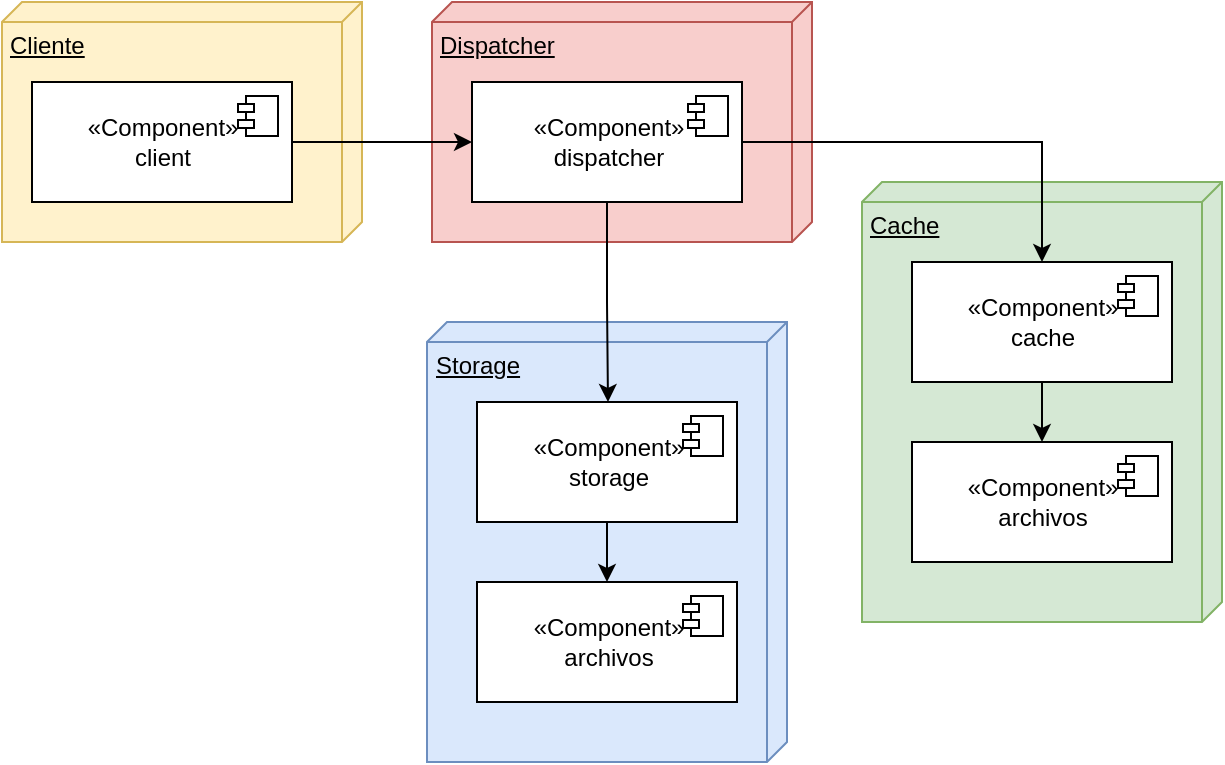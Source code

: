 <mxfile version="14.5.1" type="device" pages="3"><diagram id="8TX4p7atKp1qSiID9qYC" name="despliegue"><mxGraphModel dx="1660" dy="834" grid="1" gridSize="10" guides="1" tooltips="1" connect="1" arrows="1" fold="1" page="1" pageScale="1" pageWidth="850" pageHeight="1100" math="0" shadow="0"><root><mxCell id="XJRISN_2SwiGj17ay7-N-0"/><mxCell id="XJRISN_2SwiGj17ay7-N-1" parent="XJRISN_2SwiGj17ay7-N-0"/><mxCell id="6Hz3GxxloaSMe2XGLkPI-1" value="Cliente" style="verticalAlign=top;align=left;spacingTop=8;spacingLeft=2;spacingRight=12;shape=cube;size=10;direction=south;fontStyle=4;html=1;fillColor=#fff2cc;strokeColor=#d6b656;" parent="XJRISN_2SwiGj17ay7-N-1" vertex="1"><mxGeometry x="100" y="340" width="180" height="120" as="geometry"/></mxCell><mxCell id="6Hz3GxxloaSMe2XGLkPI-0" value="Dispatcher" style="verticalAlign=top;align=left;spacingTop=8;spacingLeft=2;spacingRight=12;shape=cube;size=10;direction=south;fontStyle=4;html=1;fillColor=#f8cecc;strokeColor=#b85450;" parent="XJRISN_2SwiGj17ay7-N-1" vertex="1"><mxGeometry x="315" y="340" width="190" height="120" as="geometry"/></mxCell><mxCell id="V1Ts3zlfwZA3WVrB23fY-16" value="Storage" style="verticalAlign=top;align=left;spacingTop=8;spacingLeft=2;spacingRight=12;shape=cube;size=10;direction=south;fontStyle=4;html=1;fillColor=#dae8fc;strokeColor=#6c8ebf;" parent="XJRISN_2SwiGj17ay7-N-1" vertex="1"><mxGeometry x="312.5" y="500" width="180" height="220" as="geometry"/></mxCell><mxCell id="6Hz3GxxloaSMe2XGLkPI-3" value="Cache" style="verticalAlign=top;align=left;spacingTop=8;spacingLeft=2;spacingRight=12;shape=cube;size=10;direction=south;fontStyle=4;html=1;fillColor=#d5e8d4;strokeColor=#82b366;" parent="XJRISN_2SwiGj17ay7-N-1" vertex="1"><mxGeometry x="530" y="430" width="180" height="220" as="geometry"/></mxCell><mxCell id="V1Ts3zlfwZA3WVrB23fY-4" style="edgeStyle=orthogonalEdgeStyle;rounded=0;orthogonalLoop=1;jettySize=auto;html=1;" parent="XJRISN_2SwiGj17ay7-N-1" source="V1Ts3zlfwZA3WVrB23fY-0" target="V1Ts3zlfwZA3WVrB23fY-5" edge="1"><mxGeometry relative="1" as="geometry"><mxPoint x="640" y="500" as="targetPoint"/><Array as="points"><mxPoint x="620" y="410"/></Array></mxGeometry></mxCell><mxCell id="V1Ts3zlfwZA3WVrB23fY-22" style="edgeStyle=orthogonalEdgeStyle;rounded=0;orthogonalLoop=1;jettySize=auto;html=1;" parent="XJRISN_2SwiGj17ay7-N-1" source="V1Ts3zlfwZA3WVrB23fY-0" target="V1Ts3zlfwZA3WVrB23fY-17" edge="1"><mxGeometry relative="1" as="geometry"><Array as="points"><mxPoint x="403" y="490"/><mxPoint x="403" y="490"/></Array></mxGeometry></mxCell><mxCell id="V1Ts3zlfwZA3WVrB23fY-0" value="«Component»&lt;br&gt;dispatcher" style="html=1;dropTarget=0;" parent="XJRISN_2SwiGj17ay7-N-1" vertex="1"><mxGeometry x="335" y="380" width="135" height="60" as="geometry"/></mxCell><mxCell id="V1Ts3zlfwZA3WVrB23fY-1" value="" style="shape=module;jettyWidth=8;jettyHeight=4;" parent="V1Ts3zlfwZA3WVrB23fY-0" vertex="1"><mxGeometry x="1" width="20" height="20" relative="1" as="geometry"><mxPoint x="-27" y="7" as="offset"/></mxGeometry></mxCell><mxCell id="V1Ts3zlfwZA3WVrB23fY-29" style="edgeStyle=orthogonalEdgeStyle;rounded=0;orthogonalLoop=1;jettySize=auto;html=1;" parent="XJRISN_2SwiGj17ay7-N-1" source="V1Ts3zlfwZA3WVrB23fY-5" target="V1Ts3zlfwZA3WVrB23fY-9" edge="1"><mxGeometry relative="1" as="geometry"><Array as="points"><mxPoint x="620" y="550"/><mxPoint x="620" y="550"/></Array></mxGeometry></mxCell><mxCell id="V1Ts3zlfwZA3WVrB23fY-5" value="«Component»&lt;br&gt;cache" style="html=1;dropTarget=0;" parent="XJRISN_2SwiGj17ay7-N-1" vertex="1"><mxGeometry x="555" y="470" width="130" height="60" as="geometry"/></mxCell><mxCell id="V1Ts3zlfwZA3WVrB23fY-6" value="" style="shape=module;jettyWidth=8;jettyHeight=4;" parent="V1Ts3zlfwZA3WVrB23fY-5" vertex="1"><mxGeometry x="1" width="20" height="20" relative="1" as="geometry"><mxPoint x="-27" y="7" as="offset"/></mxGeometry></mxCell><mxCell id="V1Ts3zlfwZA3WVrB23fY-9" value="«Component»&lt;br&gt;archivos" style="html=1;dropTarget=0;" parent="XJRISN_2SwiGj17ay7-N-1" vertex="1"><mxGeometry x="555" y="560" width="130" height="60" as="geometry"/></mxCell><mxCell id="V1Ts3zlfwZA3WVrB23fY-10" value="" style="shape=module;jettyWidth=8;jettyHeight=4;" parent="V1Ts3zlfwZA3WVrB23fY-9" vertex="1"><mxGeometry x="1" width="20" height="20" relative="1" as="geometry"><mxPoint x="-27" y="7" as="offset"/></mxGeometry></mxCell><mxCell id="V1Ts3zlfwZA3WVrB23fY-30" style="edgeStyle=orthogonalEdgeStyle;rounded=0;orthogonalLoop=1;jettySize=auto;html=1;" parent="XJRISN_2SwiGj17ay7-N-1" source="V1Ts3zlfwZA3WVrB23fY-17" target="V1Ts3zlfwZA3WVrB23fY-19" edge="1"><mxGeometry relative="1" as="geometry"><Array as="points"><mxPoint x="402.5" y="610"/><mxPoint x="402.5" y="610"/></Array></mxGeometry></mxCell><mxCell id="V1Ts3zlfwZA3WVrB23fY-17" value="«Component»&lt;br&gt;storage" style="html=1;dropTarget=0;" parent="XJRISN_2SwiGj17ay7-N-1" vertex="1"><mxGeometry x="337.5" y="540" width="130" height="60" as="geometry"/></mxCell><mxCell id="V1Ts3zlfwZA3WVrB23fY-18" value="" style="shape=module;jettyWidth=8;jettyHeight=4;" parent="V1Ts3zlfwZA3WVrB23fY-17" vertex="1"><mxGeometry x="1" width="20" height="20" relative="1" as="geometry"><mxPoint x="-27" y="7" as="offset"/></mxGeometry></mxCell><mxCell id="V1Ts3zlfwZA3WVrB23fY-19" value="«Component»&lt;br&gt;archivos" style="html=1;dropTarget=0;" parent="XJRISN_2SwiGj17ay7-N-1" vertex="1"><mxGeometry x="337.5" y="630" width="130" height="60" as="geometry"/></mxCell><mxCell id="V1Ts3zlfwZA3WVrB23fY-20" value="" style="shape=module;jettyWidth=8;jettyHeight=4;" parent="V1Ts3zlfwZA3WVrB23fY-19" vertex="1"><mxGeometry x="1" width="20" height="20" relative="1" as="geometry"><mxPoint x="-27" y="7" as="offset"/></mxGeometry></mxCell><mxCell id="V1Ts3zlfwZA3WVrB23fY-27" style="edgeStyle=orthogonalEdgeStyle;rounded=0;orthogonalLoop=1;jettySize=auto;html=1;" parent="XJRISN_2SwiGj17ay7-N-1" source="V1Ts3zlfwZA3WVrB23fY-25" target="V1Ts3zlfwZA3WVrB23fY-0" edge="1"><mxGeometry relative="1" as="geometry"><Array as="points"><mxPoint x="310" y="410"/><mxPoint x="310" y="410"/></Array></mxGeometry></mxCell><mxCell id="V1Ts3zlfwZA3WVrB23fY-25" value="«Component»&lt;br&gt;client" style="html=1;dropTarget=0;" parent="XJRISN_2SwiGj17ay7-N-1" vertex="1"><mxGeometry x="115" y="380" width="130" height="60" as="geometry"/></mxCell><mxCell id="V1Ts3zlfwZA3WVrB23fY-26" value="" style="shape=module;jettyWidth=8;jettyHeight=4;" parent="V1Ts3zlfwZA3WVrB23fY-25" vertex="1"><mxGeometry x="1" width="20" height="20" relative="1" as="geometry"><mxPoint x="-27" y="7" as="offset"/></mxGeometry></mxCell></root></mxGraphModel></diagram><diagram id="C5RBs43oDa-KdzZeNtuy" name="clases "><mxGraphModel dx="1660" dy="2003" grid="1" gridSize="10" guides="1" tooltips="1" connect="1" arrows="1" fold="1" page="1" pageScale="1" pageWidth="827" pageHeight="1169" math="0" shadow="0"><root><mxCell id="WIyWlLk6GJQsqaUBKTNV-0"/><mxCell id="WIyWlLk6GJQsqaUBKTNV-1" parent="WIyWlLk6GJQsqaUBKTNV-0"/><mxCell id="9_9GQkjDegEvH9VTMbqd-5" style="edgeStyle=orthogonalEdgeStyle;rounded=0;orthogonalLoop=1;jettySize=auto;html=1;" parent="WIyWlLk6GJQsqaUBKTNV-1" source="vIc7xj4rk2cnjZC17Q60-1" target="OVAOzkoWuikx6KJuzb7N-18" edge="1"><mxGeometry relative="1" as="geometry"><mxPoint x="220.034" y="250" as="targetPoint"/><Array as="points"/></mxGeometry></mxCell><mxCell id="OVAOzkoWuikx6KJuzb7N-24" value="*" style="edgeLabel;html=1;align=center;verticalAlign=middle;resizable=0;points=[];" parent="9_9GQkjDegEvH9VTMbqd-5" vertex="1" connectable="0"><mxGeometry x="0.689" y="1" relative="1" as="geometry"><mxPoint x="-1" y="-7.37" as="offset"/></mxGeometry></mxCell><mxCell id="vIc7xj4rk2cnjZC17Q60-1" value="Dispatcher" style="swimlane;fontStyle=1;align=center;verticalAlign=top;childLayout=stackLayout;horizontal=1;startSize=26;horizontalStack=0;resizeParent=1;resizeParentMax=0;resizeLast=0;collapsible=1;marginBottom=0;" parent="WIyWlLk6GJQsqaUBKTNV-1" vertex="1"><mxGeometry x="130" y="17" width="210" height="112" as="geometry"/></mxCell><mxCell id="vIc7xj4rk2cnjZC17Q60-2" value="+ field: type" style="text;strokeColor=none;fillColor=none;align=left;verticalAlign=top;spacingLeft=4;spacingRight=4;overflow=hidden;rotatable=0;points=[[0,0.5],[1,0.5]];portConstraint=eastwest;" parent="vIc7xj4rk2cnjZC17Q60-1" vertex="1"><mxGeometry y="26" width="210" height="26" as="geometry"/></mxCell><mxCell id="vIc7xj4rk2cnjZC17Q60-3" value="" style="line;strokeWidth=1;fillColor=none;align=left;verticalAlign=middle;spacingTop=-1;spacingLeft=3;spacingRight=3;rotatable=0;labelPosition=right;points=[];portConstraint=eastwest;" parent="vIc7xj4rk2cnjZC17Q60-1" vertex="1"><mxGeometry y="52" width="210" height="8" as="geometry"/></mxCell><mxCell id="vIc7xj4rk2cnjZC17Q60-4" value="+ proveerRecurso(identificador): File" style="text;strokeColor=none;fillColor=none;align=left;verticalAlign=top;spacingLeft=4;spacingRight=4;overflow=hidden;rotatable=0;points=[[0,0.5],[1,0.5]];portConstraint=eastwest;" parent="vIc7xj4rk2cnjZC17Q60-1" vertex="1"><mxGeometry y="60" width="210" height="26" as="geometry"/></mxCell><mxCell id="OVAOzkoWuikx6KJuzb7N-2" value="+ redirigirRecurso(identificador): void" style="text;strokeColor=none;fillColor=none;align=left;verticalAlign=top;spacingLeft=4;spacingRight=4;overflow=hidden;rotatable=0;points=[[0,0.5],[1,0.5]];portConstraint=eastwest;" parent="vIc7xj4rk2cnjZC17Q60-1" vertex="1"><mxGeometry y="86" width="210" height="26" as="geometry"/></mxCell><mxCell id="o_60wNgHZYVa5s2dWqQU-10" style="edgeStyle=orthogonalEdgeStyle;rounded=0;orthogonalLoop=1;jettySize=auto;html=1;endArrow=blockThin;endFill=0;" parent="WIyWlLk6GJQsqaUBKTNV-1" source="o_60wNgHZYVa5s2dWqQU-6" target="HFZlMN7AqjBjPOlfmaqc-11" edge="1"><mxGeometry relative="1" as="geometry"><Array as="points"><mxPoint x="850" y="310"/><mxPoint x="850" y="310"/></Array></mxGeometry></mxCell><mxCell id="OVAOzkoWuikx6KJuzb7N-17" style="edgeStyle=orthogonalEdgeStyle;rounded=0;orthogonalLoop=1;jettySize=auto;html=1;startArrow=none;startFill=0;endArrow=classic;endFill=1;" parent="WIyWlLk6GJQsqaUBKTNV-1" source="o_60wNgHZYVa5s2dWqQU-6" target="OVAOzkoWuikx6KJuzb7N-10" edge="1"><mxGeometry relative="1" as="geometry"/></mxCell><mxCell id="OVAOzkoWuikx6KJuzb7N-26" value="*" style="edgeLabel;html=1;align=center;verticalAlign=middle;resizable=0;points=[];" parent="OVAOzkoWuikx6KJuzb7N-17" vertex="1" connectable="0"><mxGeometry x="0.152" y="-1" relative="1" as="geometry"><mxPoint as="offset"/></mxGeometry></mxCell><mxCell id="o_60wNgHZYVa5s2dWqQU-6" value="Cache" style="swimlane;fontStyle=1;align=center;verticalAlign=top;childLayout=stackLayout;horizontal=1;startSize=26;horizontalStack=0;resizeParent=1;resizeParentMax=0;resizeLast=0;collapsible=1;marginBottom=0;" parent="WIyWlLk6GJQsqaUBKTNV-1" vertex="1"><mxGeometry x="840" y="330" width="210" height="86" as="geometry"/></mxCell><mxCell id="o_60wNgHZYVa5s2dWqQU-7" value="+ field: type" style="text;strokeColor=none;fillColor=none;align=left;verticalAlign=top;spacingLeft=4;spacingRight=4;overflow=hidden;rotatable=0;points=[[0,0.5],[1,0.5]];portConstraint=eastwest;" parent="o_60wNgHZYVa5s2dWqQU-6" vertex="1"><mxGeometry y="26" width="210" height="26" as="geometry"/></mxCell><mxCell id="o_60wNgHZYVa5s2dWqQU-8" value="" style="line;strokeWidth=1;fillColor=none;align=left;verticalAlign=middle;spacingTop=-1;spacingLeft=3;spacingRight=3;rotatable=0;labelPosition=right;points=[];portConstraint=eastwest;" parent="o_60wNgHZYVa5s2dWqQU-6" vertex="1"><mxGeometry y="52" width="210" height="8" as="geometry"/></mxCell><mxCell id="o_60wNgHZYVa5s2dWqQU-9" value="+ proveerRecurso(identificador): File" style="text;strokeColor=none;fillColor=none;align=left;verticalAlign=top;spacingLeft=4;spacingRight=4;overflow=hidden;rotatable=0;points=[[0,0.5],[1,0.5]];portConstraint=eastwest;" parent="o_60wNgHZYVa5s2dWqQU-6" vertex="1"><mxGeometry y="60" width="210" height="26" as="geometry"/></mxCell><mxCell id="HFZlMN7AqjBjPOlfmaqc-4" style="edgeStyle=orthogonalEdgeStyle;rounded=0;orthogonalLoop=1;jettySize=auto;html=1;startArrow=none;startFill=0;endArrow=blockThin;endFill=0;" parent="WIyWlLk6GJQsqaUBKTNV-1" source="HFZlMN7AqjBjPOlfmaqc-0" target="HFZlMN7AqjBjPOlfmaqc-11" edge="1"><mxGeometry relative="1" as="geometry"><Array as="points"><mxPoint x="790" y="310"/><mxPoint x="790" y="310"/></Array></mxGeometry></mxCell><mxCell id="OVAOzkoWuikx6KJuzb7N-16" style="edgeStyle=orthogonalEdgeStyle;rounded=0;orthogonalLoop=1;jettySize=auto;html=1;startArrow=none;startFill=0;endArrow=classic;endFill=1;" parent="WIyWlLk6GJQsqaUBKTNV-1" source="HFZlMN7AqjBjPOlfmaqc-0" target="OVAOzkoWuikx6KJuzb7N-4" edge="1"><mxGeometry relative="1" as="geometry"/></mxCell><mxCell id="OVAOzkoWuikx6KJuzb7N-25" value="*" style="edgeLabel;html=1;align=center;verticalAlign=middle;resizable=0;points=[];" parent="OVAOzkoWuikx6KJuzb7N-16" vertex="1" connectable="0"><mxGeometry x="0.269" relative="1" as="geometry"><mxPoint as="offset"/></mxGeometry></mxCell><mxCell id="HFZlMN7AqjBjPOlfmaqc-0" value="Permanente" style="swimlane;fontStyle=1;align=center;verticalAlign=top;childLayout=stackLayout;horizontal=1;startSize=26;horizontalStack=0;resizeParent=1;resizeParentMax=0;resizeLast=0;collapsible=1;marginBottom=0;" parent="WIyWlLk6GJQsqaUBKTNV-1" vertex="1"><mxGeometry x="590" y="330" width="210" height="86" as="geometry"/></mxCell><mxCell id="HFZlMN7AqjBjPOlfmaqc-1" value="+ field: type" style="text;strokeColor=none;fillColor=none;align=left;verticalAlign=top;spacingLeft=4;spacingRight=4;overflow=hidden;rotatable=0;points=[[0,0.5],[1,0.5]];portConstraint=eastwest;" parent="HFZlMN7AqjBjPOlfmaqc-0" vertex="1"><mxGeometry y="26" width="210" height="26" as="geometry"/></mxCell><mxCell id="HFZlMN7AqjBjPOlfmaqc-2" value="" style="line;strokeWidth=1;fillColor=none;align=left;verticalAlign=middle;spacingTop=-1;spacingLeft=3;spacingRight=3;rotatable=0;labelPosition=right;points=[];portConstraint=eastwest;" parent="HFZlMN7AqjBjPOlfmaqc-0" vertex="1"><mxGeometry y="52" width="210" height="8" as="geometry"/></mxCell><mxCell id="HFZlMN7AqjBjPOlfmaqc-5" value="+ proveerRecurso(identificador): File" style="text;strokeColor=none;fillColor=none;align=left;verticalAlign=top;spacingLeft=4;spacingRight=4;overflow=hidden;rotatable=0;points=[[0,0.5],[1,0.5]];portConstraint=eastwest;" parent="HFZlMN7AqjBjPOlfmaqc-0" vertex="1"><mxGeometry y="60" width="210" height="26" as="geometry"/></mxCell><mxCell id="HFZlMN7AqjBjPOlfmaqc-6" value="ReceptorComunicacion" style="swimlane;fontStyle=1;align=center;verticalAlign=top;childLayout=stackLayout;horizontal=1;startSize=26;horizontalStack=0;resizeParent=1;resizeParentMax=0;resizeLast=0;collapsible=1;marginBottom=0;" parent="WIyWlLk6GJQsqaUBKTNV-1" vertex="1"><mxGeometry x="710" y="30" width="210" height="86" as="geometry"/></mxCell><mxCell id="HFZlMN7AqjBjPOlfmaqc-7" value="+ conexion: ip?" style="text;strokeColor=none;fillColor=none;align=left;verticalAlign=top;spacingLeft=4;spacingRight=4;overflow=hidden;rotatable=0;points=[[0,0.5],[1,0.5]];portConstraint=eastwest;" parent="HFZlMN7AqjBjPOlfmaqc-6" vertex="1"><mxGeometry y="26" width="210" height="26" as="geometry"/></mxCell><mxCell id="HFZlMN7AqjBjPOlfmaqc-9" value="" style="line;strokeWidth=1;fillColor=none;align=left;verticalAlign=middle;spacingTop=-1;spacingLeft=3;spacingRight=3;rotatable=0;labelPosition=right;points=[];portConstraint=eastwest;" parent="HFZlMN7AqjBjPOlfmaqc-6" vertex="1"><mxGeometry y="52" width="210" height="8" as="geometry"/></mxCell><mxCell id="HFZlMN7AqjBjPOlfmaqc-10" value="+ pedirRecurso(identificador): File" style="text;strokeColor=none;fillColor=none;align=left;verticalAlign=top;spacingLeft=4;spacingRight=4;overflow=hidden;rotatable=0;points=[[0,0.5],[1,0.5]];portConstraint=eastwest;" parent="HFZlMN7AqjBjPOlfmaqc-6" vertex="1"><mxGeometry y="60" width="210" height="26" as="geometry"/></mxCell><mxCell id="HFZlMN7AqjBjPOlfmaqc-16" style="edgeStyle=orthogonalEdgeStyle;rounded=0;orthogonalLoop=1;jettySize=auto;html=1;" parent="WIyWlLk6GJQsqaUBKTNV-1" source="HFZlMN7AqjBjPOlfmaqc-11" target="HFZlMN7AqjBjPOlfmaqc-6" edge="1"><mxGeometry relative="1" as="geometry"><Array as="points"><mxPoint x="817" y="170"/><mxPoint x="817" y="170"/></Array></mxGeometry></mxCell><mxCell id="HFZlMN7AqjBjPOlfmaqc-11" value="Almacenamiento" style="swimlane;fontStyle=1;align=center;verticalAlign=top;childLayout=stackLayout;horizontal=1;startSize=26;horizontalStack=0;resizeParent=1;resizeParentMax=0;resizeLast=0;collapsible=1;marginBottom=0;" parent="WIyWlLk6GJQsqaUBKTNV-1" vertex="1"><mxGeometry x="710" y="180" width="210" height="86" as="geometry"/></mxCell><mxCell id="HFZlMN7AqjBjPOlfmaqc-12" value="+ ubicacion: type" style="text;strokeColor=none;fillColor=none;align=left;verticalAlign=top;spacingLeft=4;spacingRight=4;overflow=hidden;rotatable=0;points=[[0,0.5],[1,0.5]];portConstraint=eastwest;" parent="HFZlMN7AqjBjPOlfmaqc-11" vertex="1"><mxGeometry y="26" width="210" height="26" as="geometry"/></mxCell><mxCell id="HFZlMN7AqjBjPOlfmaqc-13" value="" style="line;strokeWidth=1;fillColor=none;align=left;verticalAlign=middle;spacingTop=-1;spacingLeft=3;spacingRight=3;rotatable=0;labelPosition=right;points=[];portConstraint=eastwest;" parent="HFZlMN7AqjBjPOlfmaqc-11" vertex="1"><mxGeometry y="52" width="210" height="8" as="geometry"/></mxCell><mxCell id="HFZlMN7AqjBjPOlfmaqc-14" value="+ proveerRecurso(identificador): File" style="text;strokeColor=none;fillColor=none;align=left;verticalAlign=top;spacingLeft=4;spacingRight=4;overflow=hidden;rotatable=0;points=[[0,0.5],[1,0.5]];portConstraint=eastwest;" parent="HFZlMN7AqjBjPOlfmaqc-11" vertex="1"><mxGeometry y="60" width="210" height="26" as="geometry"/></mxCell><mxCell id="OVAOzkoWuikx6KJuzb7N-4" value="Dato" style="swimlane;fontStyle=1;align=center;verticalAlign=top;childLayout=stackLayout;horizontal=1;startSize=26;horizontalStack=0;resizeParent=1;resizeParentMax=0;resizeLast=0;collapsible=1;marginBottom=0;" parent="WIyWlLk6GJQsqaUBKTNV-1" vertex="1"><mxGeometry x="590" y="460" width="210" height="78" as="geometry"/></mxCell><mxCell id="OVAOzkoWuikx6KJuzb7N-5" value="+ id: number" style="text;strokeColor=none;fillColor=none;align=left;verticalAlign=top;spacingLeft=4;spacingRight=4;overflow=hidden;rotatable=0;points=[[0,0.5],[1,0.5]];portConstraint=eastwest;" parent="OVAOzkoWuikx6KJuzb7N-4" vertex="1"><mxGeometry y="26" width="210" height="26" as="geometry"/></mxCell><mxCell id="OVAOzkoWuikx6KJuzb7N-8" value="+ archivo: File" style="text;strokeColor=none;fillColor=none;align=left;verticalAlign=top;spacingLeft=4;spacingRight=4;overflow=hidden;rotatable=0;points=[[0,0.5],[1,0.5]];portConstraint=eastwest;" parent="OVAOzkoWuikx6KJuzb7N-4" vertex="1"><mxGeometry y="52" width="210" height="26" as="geometry"/></mxCell><mxCell id="OVAOzkoWuikx6KJuzb7N-10" value="Temp" style="swimlane;fontStyle=1;align=center;verticalAlign=top;childLayout=stackLayout;horizontal=1;startSize=26;horizontalStack=0;resizeParent=1;resizeParentMax=0;resizeLast=0;collapsible=1;marginBottom=0;" parent="WIyWlLk6GJQsqaUBKTNV-1" vertex="1"><mxGeometry x="840" y="460" width="210" height="104" as="geometry"/></mxCell><mxCell id="OVAOzkoWuikx6KJuzb7N-11" value="+ id: number" style="text;strokeColor=none;fillColor=none;align=left;verticalAlign=top;spacingLeft=4;spacingRight=4;overflow=hidden;rotatable=0;points=[[0,0.5],[1,0.5]];portConstraint=eastwest;" parent="OVAOzkoWuikx6KJuzb7N-10" vertex="1"><mxGeometry y="26" width="210" height="26" as="geometry"/></mxCell><mxCell id="OVAOzkoWuikx6KJuzb7N-12" value="+ archivo: File" style="text;strokeColor=none;fillColor=none;align=left;verticalAlign=top;spacingLeft=4;spacingRight=4;overflow=hidden;rotatable=0;points=[[0,0.5],[1,0.5]];portConstraint=eastwest;" parent="OVAOzkoWuikx6KJuzb7N-10" vertex="1"><mxGeometry y="52" width="210" height="26" as="geometry"/></mxCell><mxCell id="OVAOzkoWuikx6KJuzb7N-15" value="+ ttl: number" style="text;strokeColor=none;fillColor=none;align=left;verticalAlign=top;spacingLeft=4;spacingRight=4;overflow=hidden;rotatable=0;points=[[0,0.5],[1,0.5]];portConstraint=eastwest;" parent="OVAOzkoWuikx6KJuzb7N-10" vertex="1"><mxGeometry y="78" width="210" height="26" as="geometry"/></mxCell><mxCell id="OVAOzkoWuikx6KJuzb7N-18" value="Recurso" style="swimlane;fontStyle=1;align=center;verticalAlign=top;childLayout=stackLayout;horizontal=1;startSize=26;horizontalStack=0;resizeParent=1;resizeParentMax=0;resizeLast=0;collapsible=1;marginBottom=0;" parent="WIyWlLk6GJQsqaUBKTNV-1" vertex="1"><mxGeometry x="150" y="210" width="170" height="78" as="geometry"/></mxCell><mxCell id="OVAOzkoWuikx6KJuzb7N-19" value="+ id: number" style="text;strokeColor=none;fillColor=none;align=left;verticalAlign=top;spacingLeft=4;spacingRight=4;overflow=hidden;rotatable=0;points=[[0,0.5],[1,0.5]];portConstraint=eastwest;" parent="OVAOzkoWuikx6KJuzb7N-18" vertex="1"><mxGeometry y="26" width="170" height="26" as="geometry"/></mxCell><mxCell id="OVAOzkoWuikx6KJuzb7N-22" value="+ ubicacion: list&lt;ip, distancia&gt;" style="text;strokeColor=none;fillColor=none;align=left;verticalAlign=top;spacingLeft=4;spacingRight=4;overflow=hidden;rotatable=0;points=[[0,0.5],[1,0.5]];portConstraint=eastwest;" parent="OVAOzkoWuikx6KJuzb7N-18" vertex="1"><mxGeometry y="52" width="170" height="26" as="geometry"/></mxCell><mxCell id="NzYJQVOd-6RYwi5HzM_K-5" style="edgeStyle=orthogonalEdgeStyle;rounded=0;orthogonalLoop=1;jettySize=auto;html=1;" edge="1" parent="WIyWlLk6GJQsqaUBKTNV-1" source="NzYJQVOd-6RYwi5HzM_K-0" target="vIc7xj4rk2cnjZC17Q60-1"><mxGeometry relative="1" as="geometry"/></mxCell><mxCell id="NzYJQVOd-6RYwi5HzM_K-6" style="edgeStyle=orthogonalEdgeStyle;rounded=0;orthogonalLoop=1;jettySize=auto;html=1;" edge="1" parent="WIyWlLk6GJQsqaUBKTNV-1" source="NzYJQVOd-6RYwi5HzM_K-0" target="HFZlMN7AqjBjPOlfmaqc-6"><mxGeometry relative="1" as="geometry"/></mxCell><mxCell id="NzYJQVOd-6RYwi5HzM_K-0" value="Cliente" style="swimlane;fontStyle=1;align=center;verticalAlign=top;childLayout=stackLayout;horizontal=1;startSize=26;horizontalStack=0;resizeParent=1;resizeParentMax=0;resizeLast=0;collapsible=1;marginBottom=0;" vertex="1" parent="WIyWlLk6GJQsqaUBKTNV-1"><mxGeometry x="408" y="-230" width="210" height="112" as="geometry"/></mxCell><mxCell id="NzYJQVOd-6RYwi5HzM_K-1" value="+ field: type" style="text;strokeColor=none;fillColor=none;align=left;verticalAlign=top;spacingLeft=4;spacingRight=4;overflow=hidden;rotatable=0;points=[[0,0.5],[1,0.5]];portConstraint=eastwest;" vertex="1" parent="NzYJQVOd-6RYwi5HzM_K-0"><mxGeometry y="26" width="210" height="26" as="geometry"/></mxCell><mxCell id="NzYJQVOd-6RYwi5HzM_K-2" value="" style="line;strokeWidth=1;fillColor=none;align=left;verticalAlign=middle;spacingTop=-1;spacingLeft=3;spacingRight=3;rotatable=0;labelPosition=right;points=[];portConstraint=eastwest;" vertex="1" parent="NzYJQVOd-6RYwi5HzM_K-0"><mxGeometry y="52" width="210" height="8" as="geometry"/></mxCell><mxCell id="NzYJQVOd-6RYwi5HzM_K-3" value="+ proveerRecurso(identificador): File" style="text;strokeColor=none;fillColor=none;align=left;verticalAlign=top;spacingLeft=4;spacingRight=4;overflow=hidden;rotatable=0;points=[[0,0.5],[1,0.5]];portConstraint=eastwest;" vertex="1" parent="NzYJQVOd-6RYwi5HzM_K-0"><mxGeometry y="60" width="210" height="26" as="geometry"/></mxCell><mxCell id="NzYJQVOd-6RYwi5HzM_K-4" value="+ redirigirRecurso(identificador): void" style="text;strokeColor=none;fillColor=none;align=left;verticalAlign=top;spacingLeft=4;spacingRight=4;overflow=hidden;rotatable=0;points=[[0,0.5],[1,0.5]];portConstraint=eastwest;" vertex="1" parent="NzYJQVOd-6RYwi5HzM_K-0"><mxGeometry y="86" width="210" height="26" as="geometry"/></mxCell></root></mxGraphModel></diagram><diagram id="6oCYvW3dxXnXXJaW4Dru" name="comunicacion"><mxGraphModel dx="1660" dy="1934" grid="1" gridSize="10" guides="1" tooltips="1" connect="1" arrows="1" fold="1" page="1" pageScale="1" pageWidth="850" pageHeight="1100" math="0" shadow="0"><root><mxCell id="QIIFPiGj145j92qiSm_z-0"/><mxCell id="QIIFPiGj145j92qiSm_z-1" parent="QIIFPiGj145j92qiSm_z-0"/><mxCell id="QIIFPiGj145j92qiSm_z-20" style="edgeStyle=orthogonalEdgeStyle;rounded=0;orthogonalLoop=1;jettySize=auto;html=1;entryX=0.5;entryY=1;entryDx=0;entryDy=0;" parent="QIIFPiGj145j92qiSm_z-1" source="QIIFPiGj145j92qiSm_z-11" target="QIIFPiGj145j92qiSm_z-16" edge="1"><mxGeometry relative="1" as="geometry"><Array as="points"><mxPoint x="615" y="360"/><mxPoint x="175" y="360"/></Array></mxGeometry></mxCell><mxCell id="QIIFPiGj145j92qiSm_z-21" value="File" style="edgeLabel;html=1;align=center;verticalAlign=middle;resizable=0;points=[];" parent="QIIFPiGj145j92qiSm_z-20" vertex="1" connectable="0"><mxGeometry x="-0.048" relative="1" as="geometry"><mxPoint as="offset"/></mxGeometry></mxCell><mxCell id="QIIFPiGj145j92qiSm_z-11" value="«Component»&lt;br&gt;cache/storage" style="html=1;dropTarget=0;" parent="QIIFPiGj145j92qiSm_z-1" vertex="1"><mxGeometry x="550" y="270" width="130" height="60" as="geometry"/></mxCell><mxCell id="QIIFPiGj145j92qiSm_z-12" value="" style="shape=module;jettyWidth=8;jettyHeight=4;" parent="QIIFPiGj145j92qiSm_z-11" vertex="1"><mxGeometry x="1" width="20" height="20" relative="1" as="geometry"><mxPoint x="-27" y="7" as="offset"/></mxGeometry></mxCell><mxCell id="QIIFPiGj145j92qiSm_z-18" style="edgeStyle=orthogonalEdgeStyle;rounded=0;orthogonalLoop=1;jettySize=auto;html=1;" parent="QIIFPiGj145j92qiSm_z-1" source="QIIFPiGj145j92qiSm_z-16" target="QIIFPiGj145j92qiSm_z-11" edge="1"><mxGeometry relative="1" as="geometry"><Array as="points"><mxPoint x="175" y="240"/></Array></mxGeometry></mxCell><mxCell id="QIIFPiGj145j92qiSm_z-19" value="GET: ID" style="edgeLabel;html=1;align=center;verticalAlign=middle;resizable=0;points=[];" parent="QIIFPiGj145j92qiSm_z-18" vertex="1" connectable="0"><mxGeometry x="0.043" y="2" relative="1" as="geometry"><mxPoint as="offset"/></mxGeometry></mxCell><mxCell id="QIIFPiGj145j92qiSm_z-16" value="«Component»&lt;br&gt;Broker" style="html=1;dropTarget=0;" parent="QIIFPiGj145j92qiSm_z-1" vertex="1"><mxGeometry x="110" y="270" width="130" height="60" as="geometry"/></mxCell><mxCell id="QIIFPiGj145j92qiSm_z-17" value="" style="shape=module;jettyWidth=8;jettyHeight=4;" parent="QIIFPiGj145j92qiSm_z-16" vertex="1"><mxGeometry x="1" width="20" height="20" relative="1" as="geometry"><mxPoint x="-27" y="7" as="offset"/></mxGeometry></mxCell><mxCell id="QIIFPiGj145j92qiSm_z-22" style="edgeStyle=orthogonalEdgeStyle;rounded=0;orthogonalLoop=1;jettySize=auto;html=1;entryX=0.5;entryY=1;entryDx=0;entryDy=0;" parent="QIIFPiGj145j92qiSm_z-1" source="QIIFPiGj145j92qiSm_z-24" target="QIIFPiGj145j92qiSm_z-28" edge="1"><mxGeometry relative="1" as="geometry"><Array as="points"><mxPoint x="615" y="530"/><mxPoint x="175" y="530"/></Array></mxGeometry></mxCell><mxCell id="QIIFPiGj145j92qiSm_z-23" value="ID" style="edgeLabel;html=1;align=center;verticalAlign=middle;resizable=0;points=[];" parent="QIIFPiGj145j92qiSm_z-22" vertex="1" connectable="0"><mxGeometry x="-0.048" relative="1" as="geometry"><mxPoint as="offset"/></mxGeometry></mxCell><mxCell id="QIIFPiGj145j92qiSm_z-24" value="«Component»&lt;br&gt;cache/storage" style="html=1;dropTarget=0;" parent="QIIFPiGj145j92qiSm_z-1" vertex="1"><mxGeometry x="550" y="439.97" width="130" height="60" as="geometry"/></mxCell><mxCell id="QIIFPiGj145j92qiSm_z-25" value="" style="shape=module;jettyWidth=8;jettyHeight=4;" parent="QIIFPiGj145j92qiSm_z-24" vertex="1"><mxGeometry x="1" width="20" height="20" relative="1" as="geometry"><mxPoint x="-27" y="7" as="offset"/></mxGeometry></mxCell><mxCell id="QIIFPiGj145j92qiSm_z-26" style="edgeStyle=orthogonalEdgeStyle;rounded=0;orthogonalLoop=1;jettySize=auto;html=1;" parent="QIIFPiGj145j92qiSm_z-1" source="QIIFPiGj145j92qiSm_z-28" target="QIIFPiGj145j92qiSm_z-24" edge="1"><mxGeometry relative="1" as="geometry"><Array as="points"><mxPoint x="175" y="409.97"/></Array></mxGeometry></mxCell><mxCell id="QIIFPiGj145j92qiSm_z-27" value="PUT: File" style="edgeLabel;html=1;align=center;verticalAlign=middle;resizable=0;points=[];" parent="QIIFPiGj145j92qiSm_z-26" vertex="1" connectable="0"><mxGeometry x="0.043" y="2" relative="1" as="geometry"><mxPoint as="offset"/></mxGeometry></mxCell><mxCell id="QIIFPiGj145j92qiSm_z-28" value="«Component»&lt;br&gt;Broker" style="html=1;dropTarget=0;" parent="QIIFPiGj145j92qiSm_z-1" vertex="1"><mxGeometry x="110" y="439.97" width="130" height="60" as="geometry"/></mxCell><mxCell id="QIIFPiGj145j92qiSm_z-29" value="" style="shape=module;jettyWidth=8;jettyHeight=4;" parent="QIIFPiGj145j92qiSm_z-28" vertex="1"><mxGeometry x="1" width="20" height="20" relative="1" as="geometry"><mxPoint x="-27" y="7" as="offset"/></mxGeometry></mxCell><mxCell id="QIIFPiGj145j92qiSm_z-30" style="edgeStyle=orthogonalEdgeStyle;rounded=0;orthogonalLoop=1;jettySize=auto;html=1;entryX=0.5;entryY=1;entryDx=0;entryDy=0;" parent="QIIFPiGj145j92qiSm_z-1" source="QIIFPiGj145j92qiSm_z-32" target="QIIFPiGj145j92qiSm_z-36" edge="1"><mxGeometry relative="1" as="geometry"><Array as="points"><mxPoint x="615" y="680.03"/><mxPoint x="175" y="680.03"/></Array></mxGeometry></mxCell><mxCell id="QIIFPiGj145j92qiSm_z-31" value="list&amp;lt;ID&amp;gt;" style="edgeLabel;html=1;align=center;verticalAlign=middle;resizable=0;points=[];" parent="QIIFPiGj145j92qiSm_z-30" vertex="1" connectable="0"><mxGeometry x="-0.048" relative="1" as="geometry"><mxPoint as="offset"/></mxGeometry></mxCell><mxCell id="QIIFPiGj145j92qiSm_z-32" value="«Component»&lt;br&gt;cache/storage" style="html=1;dropTarget=0;" parent="QIIFPiGj145j92qiSm_z-1" vertex="1"><mxGeometry x="550" y="590" width="130" height="60" as="geometry"/></mxCell><mxCell id="QIIFPiGj145j92qiSm_z-33" value="" style="shape=module;jettyWidth=8;jettyHeight=4;" parent="QIIFPiGj145j92qiSm_z-32" vertex="1"><mxGeometry x="1" width="20" height="20" relative="1" as="geometry"><mxPoint x="-27" y="7" as="offset"/></mxGeometry></mxCell><mxCell id="QIIFPiGj145j92qiSm_z-34" style="edgeStyle=orthogonalEdgeStyle;rounded=0;orthogonalLoop=1;jettySize=auto;html=1;" parent="QIIFPiGj145j92qiSm_z-1" source="QIIFPiGj145j92qiSm_z-36" target="QIIFPiGj145j92qiSm_z-32" edge="1"><mxGeometry relative="1" as="geometry"><Array as="points"><mxPoint x="175" y="560"/></Array></mxGeometry></mxCell><mxCell id="QIIFPiGj145j92qiSm_z-35" value="GET: ALL" style="edgeLabel;html=1;align=center;verticalAlign=middle;resizable=0;points=[];" parent="QIIFPiGj145j92qiSm_z-34" vertex="1" connectable="0"><mxGeometry x="0.043" y="2" relative="1" as="geometry"><mxPoint as="offset"/></mxGeometry></mxCell><mxCell id="QIIFPiGj145j92qiSm_z-36" value="«Component»&lt;br&gt;Broker" style="html=1;dropTarget=0;" parent="QIIFPiGj145j92qiSm_z-1" vertex="1"><mxGeometry x="110" y="590" width="130" height="60" as="geometry"/></mxCell><mxCell id="QIIFPiGj145j92qiSm_z-37" value="" style="shape=module;jettyWidth=8;jettyHeight=4;" parent="QIIFPiGj145j92qiSm_z-36" vertex="1"><mxGeometry x="1" width="20" height="20" relative="1" as="geometry"><mxPoint x="-27" y="7" as="offset"/></mxGeometry></mxCell><mxCell id="QIIFPiGj145j92qiSm_z-42" style="edgeStyle=orthogonalEdgeStyle;rounded=0;orthogonalLoop=1;jettySize=auto;html=1;entryX=0.5;entryY=0;entryDx=0;entryDy=0;" parent="QIIFPiGj145j92qiSm_z-1" source="QIIFPiGj145j92qiSm_z-38" target="QIIFPiGj145j92qiSm_z-40" edge="1"><mxGeometry relative="1" as="geometry"><Array as="points"><mxPoint x="175" y="730"/><mxPoint x="615" y="730"/></Array></mxGeometry></mxCell><mxCell id="QIIFPiGj145j92qiSm_z-43" value="DELETE: ID" style="edgeLabel;html=1;align=center;verticalAlign=middle;resizable=0;points=[];" parent="QIIFPiGj145j92qiSm_z-42" vertex="1" connectable="0"><mxGeometry x="0.045" relative="1" as="geometry"><mxPoint as="offset"/></mxGeometry></mxCell><mxCell id="QIIFPiGj145j92qiSm_z-38" value="«Component»&lt;br&gt;cache/storage" style="html=1;dropTarget=0;" parent="QIIFPiGj145j92qiSm_z-1" vertex="1"><mxGeometry x="110" y="750" width="130" height="60" as="geometry"/></mxCell><mxCell id="QIIFPiGj145j92qiSm_z-39" value="" style="shape=module;jettyWidth=8;jettyHeight=4;" parent="QIIFPiGj145j92qiSm_z-38" vertex="1"><mxGeometry x="1" width="20" height="20" relative="1" as="geometry"><mxPoint x="-27" y="7" as="offset"/></mxGeometry></mxCell><mxCell id="QIIFPiGj145j92qiSm_z-40" value="«Component»&lt;br&gt;Broker" style="html=1;dropTarget=0;" parent="QIIFPiGj145j92qiSm_z-1" vertex="1"><mxGeometry x="550" y="750" width="130" height="60" as="geometry"/></mxCell><mxCell id="QIIFPiGj145j92qiSm_z-41" value="" style="shape=module;jettyWidth=8;jettyHeight=4;" parent="QIIFPiGj145j92qiSm_z-40" vertex="1"><mxGeometry x="1" width="20" height="20" relative="1" as="geometry"><mxPoint x="-27" y="7" as="offset"/></mxGeometry></mxCell><mxCell id="K7pYC03Olbsq_TtKNUeh-0" style="edgeStyle=orthogonalEdgeStyle;rounded=0;orthogonalLoop=1;jettySize=auto;html=1;entryX=0.5;entryY=1;entryDx=0;entryDy=0;" parent="QIIFPiGj145j92qiSm_z-1" source="K7pYC03Olbsq_TtKNUeh-2" target="K7pYC03Olbsq_TtKNUeh-6" edge="1"><mxGeometry relative="1" as="geometry"><Array as="points"><mxPoint x="615" y="170"/><mxPoint x="175" y="170"/></Array></mxGeometry></mxCell><mxCell id="K7pYC03Olbsq_TtKNUeh-1" value="list&amp;lt;ID&amp;gt;" style="edgeLabel;html=1;align=center;verticalAlign=middle;resizable=0;points=[];" parent="K7pYC03Olbsq_TtKNUeh-0" vertex="1" connectable="0"><mxGeometry x="-0.048" relative="1" as="geometry"><mxPoint as="offset"/></mxGeometry></mxCell><mxCell id="K7pYC03Olbsq_TtKNUeh-2" value="«Component»&lt;br&gt;broker" style="html=1;dropTarget=0;" parent="QIIFPiGj145j92qiSm_z-1" vertex="1"><mxGeometry x="550" y="80" width="130" height="60" as="geometry"/></mxCell><mxCell id="K7pYC03Olbsq_TtKNUeh-3" value="" style="shape=module;jettyWidth=8;jettyHeight=4;" parent="K7pYC03Olbsq_TtKNUeh-2" vertex="1"><mxGeometry x="1" width="20" height="20" relative="1" as="geometry"><mxPoint x="-27" y="7" as="offset"/></mxGeometry></mxCell><mxCell id="K7pYC03Olbsq_TtKNUeh-4" style="edgeStyle=orthogonalEdgeStyle;rounded=0;orthogonalLoop=1;jettySize=auto;html=1;" parent="QIIFPiGj145j92qiSm_z-1" source="K7pYC03Olbsq_TtKNUeh-6" target="K7pYC03Olbsq_TtKNUeh-2" edge="1"><mxGeometry relative="1" as="geometry"><Array as="points"><mxPoint x="175" y="50"/></Array></mxGeometry></mxCell><mxCell id="K7pYC03Olbsq_TtKNUeh-5" value="GET: all" style="edgeLabel;html=1;align=center;verticalAlign=middle;resizable=0;points=[];" parent="K7pYC03Olbsq_TtKNUeh-4" vertex="1" connectable="0"><mxGeometry x="0.043" y="2" relative="1" as="geometry"><mxPoint as="offset"/></mxGeometry></mxCell><mxCell id="K7pYC03Olbsq_TtKNUeh-6" value="«Component»&lt;br&gt;Cliente" style="html=1;dropTarget=0;" parent="QIIFPiGj145j92qiSm_z-1" vertex="1"><mxGeometry x="110" y="80" width="130" height="60" as="geometry"/></mxCell><mxCell id="K7pYC03Olbsq_TtKNUeh-7" value="" style="shape=module;jettyWidth=8;jettyHeight=4;" parent="K7pYC03Olbsq_TtKNUeh-6" vertex="1"><mxGeometry x="1" width="20" height="20" relative="1" as="geometry"><mxPoint x="-27" y="7" as="offset"/></mxGeometry></mxCell><mxCell id="K7pYC03Olbsq_TtKNUeh-8" style="edgeStyle=orthogonalEdgeStyle;rounded=0;orthogonalLoop=1;jettySize=auto;html=1;entryX=0.5;entryY=1;entryDx=0;entryDy=0;" parent="QIIFPiGj145j92qiSm_z-1" source="K7pYC03Olbsq_TtKNUeh-10" target="K7pYC03Olbsq_TtKNUeh-14" edge="1"><mxGeometry relative="1" as="geometry"><Array as="points"><mxPoint x="615" y="10"/><mxPoint x="175" y="10"/></Array></mxGeometry></mxCell><mxCell id="K7pYC03Olbsq_TtKNUeh-9" value="File" style="edgeLabel;html=1;align=center;verticalAlign=middle;resizable=0;points=[];" parent="K7pYC03Olbsq_TtKNUeh-8" vertex="1" connectable="0"><mxGeometry x="-0.048" relative="1" as="geometry"><mxPoint as="offset"/></mxGeometry></mxCell><mxCell id="K7pYC03Olbsq_TtKNUeh-10" value="«Component»&lt;br&gt;broker" style="html=1;dropTarget=0;" parent="QIIFPiGj145j92qiSm_z-1" vertex="1"><mxGeometry x="550" y="-80" width="130" height="60" as="geometry"/></mxCell><mxCell id="K7pYC03Olbsq_TtKNUeh-11" value="" style="shape=module;jettyWidth=8;jettyHeight=4;" parent="K7pYC03Olbsq_TtKNUeh-10" vertex="1"><mxGeometry x="1" width="20" height="20" relative="1" as="geometry"><mxPoint x="-27" y="7" as="offset"/></mxGeometry></mxCell><mxCell id="K7pYC03Olbsq_TtKNUeh-12" style="edgeStyle=orthogonalEdgeStyle;rounded=0;orthogonalLoop=1;jettySize=auto;html=1;" parent="QIIFPiGj145j92qiSm_z-1" source="K7pYC03Olbsq_TtKNUeh-14" target="K7pYC03Olbsq_TtKNUeh-10" edge="1"><mxGeometry relative="1" as="geometry"><Array as="points"><mxPoint x="175" y="-110"/></Array></mxGeometry></mxCell><mxCell id="K7pYC03Olbsq_TtKNUeh-13" value="GET: ID" style="edgeLabel;html=1;align=center;verticalAlign=middle;resizable=0;points=[];" parent="K7pYC03Olbsq_TtKNUeh-12" vertex="1" connectable="0"><mxGeometry x="0.043" y="2" relative="1" as="geometry"><mxPoint as="offset"/></mxGeometry></mxCell><mxCell id="K7pYC03Olbsq_TtKNUeh-14" value="«Component»&lt;br&gt;Cliente" style="html=1;dropTarget=0;" parent="QIIFPiGj145j92qiSm_z-1" vertex="1"><mxGeometry x="110" y="-80" width="130" height="60" as="geometry"/></mxCell><mxCell id="K7pYC03Olbsq_TtKNUeh-15" value="" style="shape=module;jettyWidth=8;jettyHeight=4;" parent="K7pYC03Olbsq_TtKNUeh-14" vertex="1"><mxGeometry x="1" width="20" height="20" relative="1" as="geometry"><mxPoint x="-27" y="7" as="offset"/></mxGeometry></mxCell></root></mxGraphModel></diagram></mxfile>